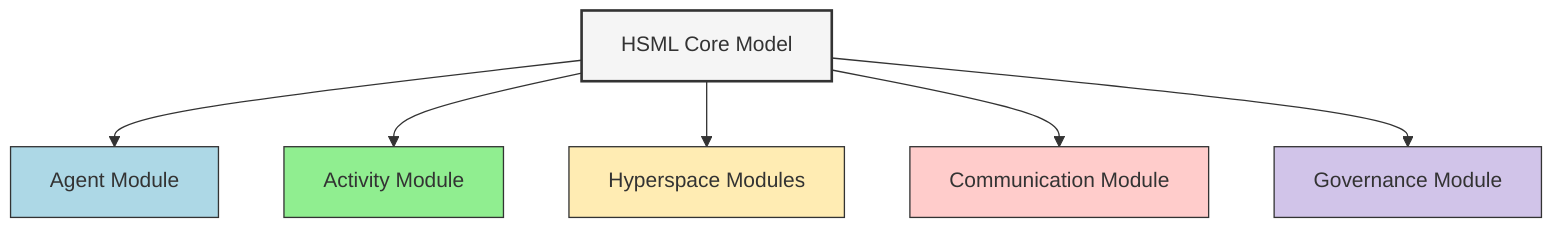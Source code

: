 graph TB

    A["HSML Core Model"]

    %% top-level modules
    B["Agent Module"]
    C["Activity Module"]
    D["Hyperspace Modules"]
    E["Communication Module"]
    F["Governance Module"]

    %% hierarchy
    A --> B
    A --> C
    A --> D
    A --> E
    A --> F


    %% colors
    style A fill:#f5f5f5,stroke:#333,stroke-width:2px
    style B fill:#add8e6,stroke:#333,stroke-width:1px
    style C fill:#90ee90,stroke:#333,stroke-width:1px
    style D fill:#ffecb3,stroke:#333,stroke-width:1px
    style E fill:#ffcccb,stroke:#333,stroke-width:1px
    style F fill:#d1c4e9,stroke:#333,stroke-width:1px